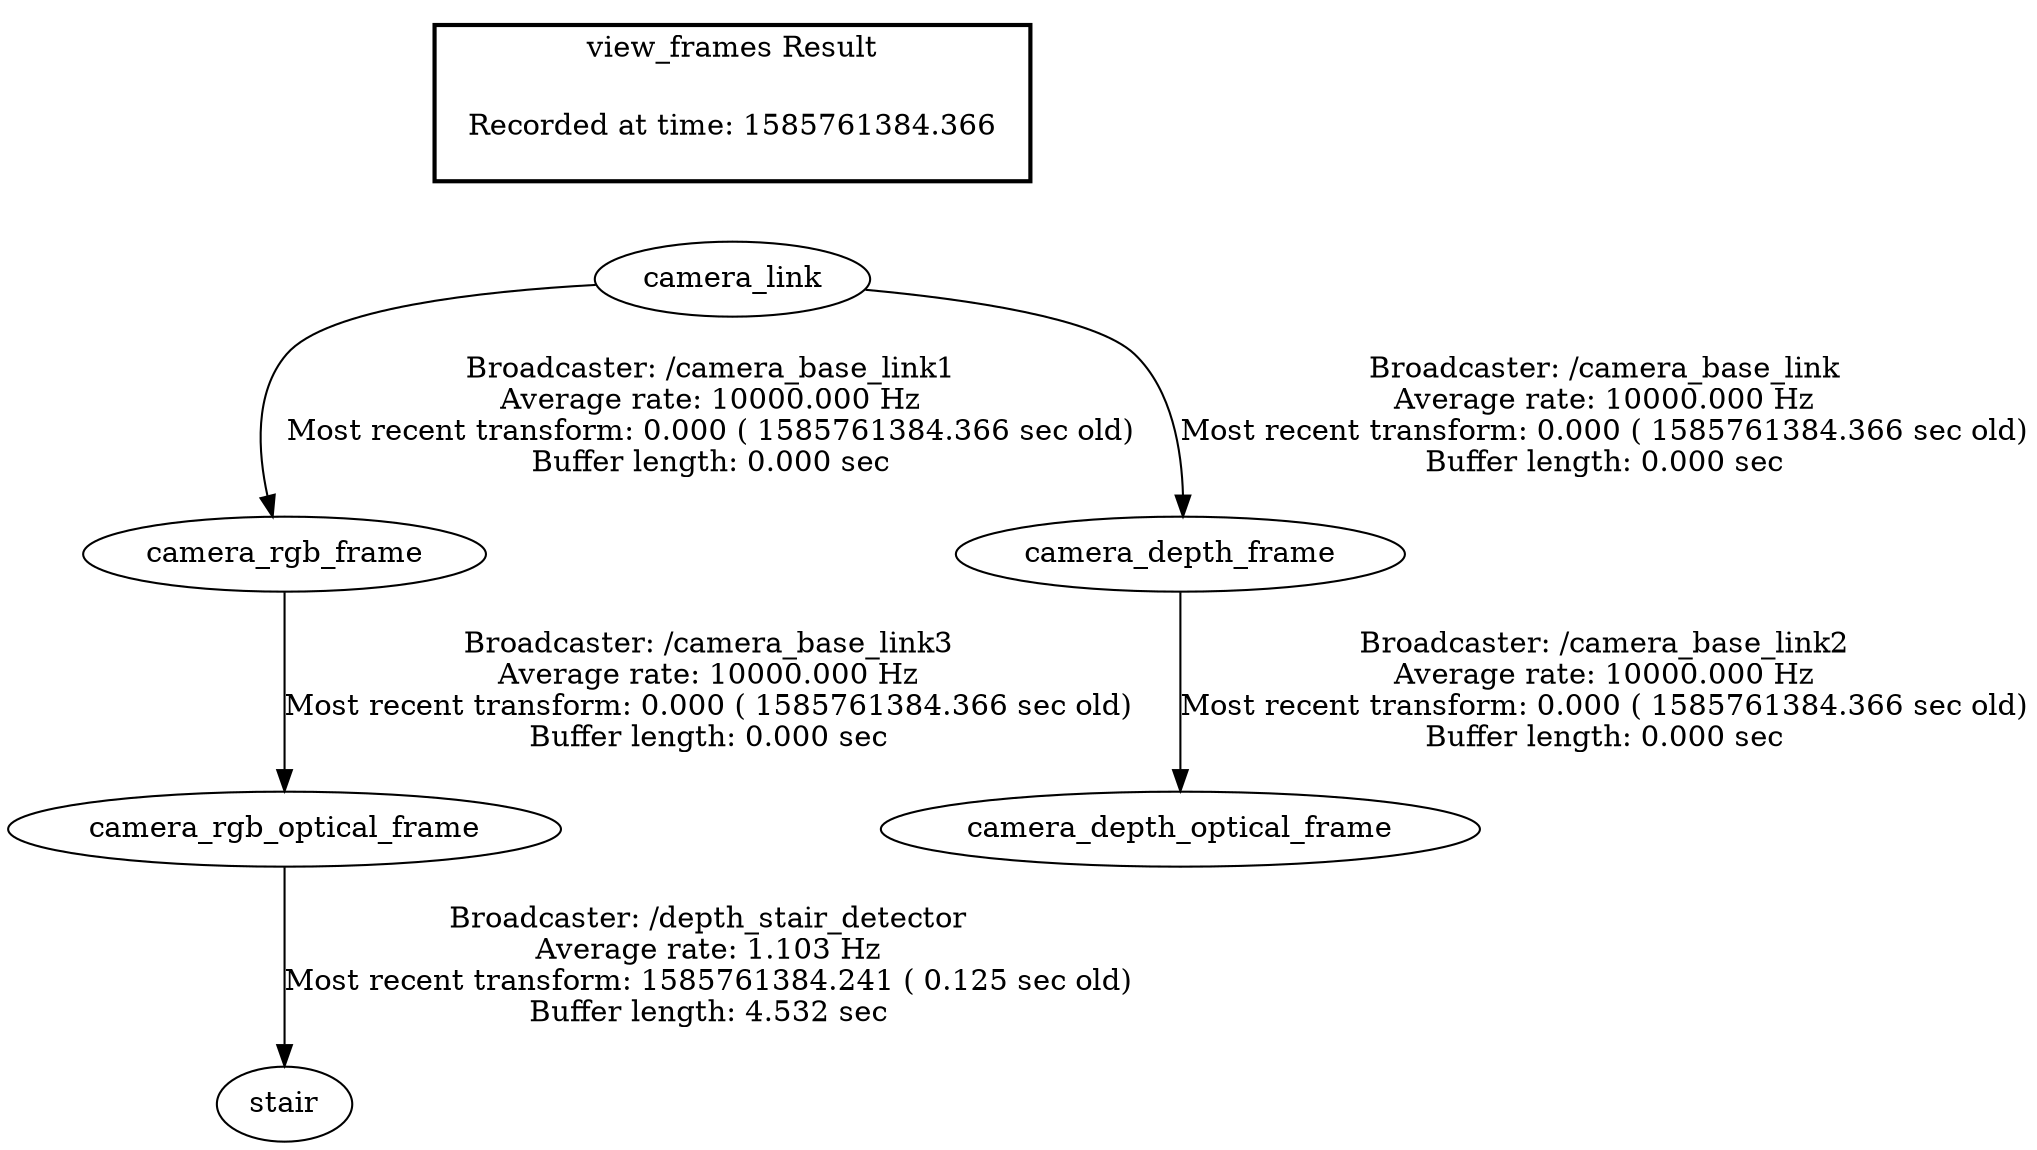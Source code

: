 digraph G {
"camera_rgb_frame" -> "camera_rgb_optical_frame"[label="Broadcaster: /camera_base_link3\nAverage rate: 10000.000 Hz\nMost recent transform: 0.000 ( 1585761384.366 sec old)\nBuffer length: 0.000 sec\n"];
"camera_link" -> "camera_rgb_frame"[label="Broadcaster: /camera_base_link1\nAverage rate: 10000.000 Hz\nMost recent transform: 0.000 ( 1585761384.366 sec old)\nBuffer length: 0.000 sec\n"];
"camera_depth_frame" -> "camera_depth_optical_frame"[label="Broadcaster: /camera_base_link2\nAverage rate: 10000.000 Hz\nMost recent transform: 0.000 ( 1585761384.366 sec old)\nBuffer length: 0.000 sec\n"];
"camera_link" -> "camera_depth_frame"[label="Broadcaster: /camera_base_link\nAverage rate: 10000.000 Hz\nMost recent transform: 0.000 ( 1585761384.366 sec old)\nBuffer length: 0.000 sec\n"];
"camera_rgb_optical_frame" -> "stair"[label="Broadcaster: /depth_stair_detector\nAverage rate: 1.103 Hz\nMost recent transform: 1585761384.241 ( 0.125 sec old)\nBuffer length: 4.532 sec\n"];
edge [style=invis];
 subgraph cluster_legend { style=bold; color=black; label ="view_frames Result";
"Recorded at time: 1585761384.366"[ shape=plaintext ] ;
 }->"camera_link";
}